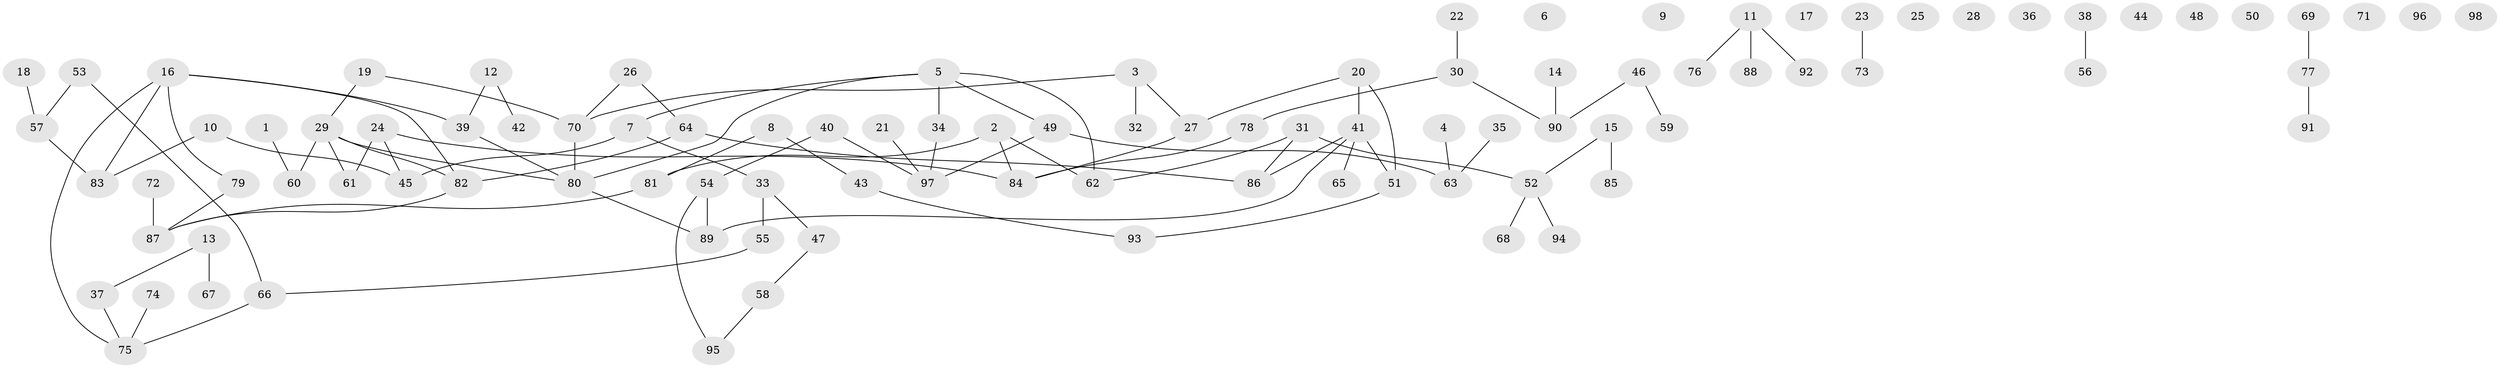 // coarse degree distribution, {7: 0.030303030303030304, 5: 0.09090909090909091, 3: 0.24242424242424243, 2: 0.2727272727272727, 10: 0.030303030303030304, 1: 0.24242424242424243, 4: 0.030303030303030304, 6: 0.06060606060606061}
// Generated by graph-tools (version 1.1) at 2025/48/03/04/25 22:48:29]
// undirected, 98 vertices, 100 edges
graph export_dot {
  node [color=gray90,style=filled];
  1;
  2;
  3;
  4;
  5;
  6;
  7;
  8;
  9;
  10;
  11;
  12;
  13;
  14;
  15;
  16;
  17;
  18;
  19;
  20;
  21;
  22;
  23;
  24;
  25;
  26;
  27;
  28;
  29;
  30;
  31;
  32;
  33;
  34;
  35;
  36;
  37;
  38;
  39;
  40;
  41;
  42;
  43;
  44;
  45;
  46;
  47;
  48;
  49;
  50;
  51;
  52;
  53;
  54;
  55;
  56;
  57;
  58;
  59;
  60;
  61;
  62;
  63;
  64;
  65;
  66;
  67;
  68;
  69;
  70;
  71;
  72;
  73;
  74;
  75;
  76;
  77;
  78;
  79;
  80;
  81;
  82;
  83;
  84;
  85;
  86;
  87;
  88;
  89;
  90;
  91;
  92;
  93;
  94;
  95;
  96;
  97;
  98;
  1 -- 60;
  2 -- 62;
  2 -- 81;
  2 -- 84;
  3 -- 27;
  3 -- 32;
  3 -- 70;
  4 -- 63;
  5 -- 7;
  5 -- 34;
  5 -- 49;
  5 -- 62;
  5 -- 80;
  7 -- 33;
  7 -- 45;
  8 -- 43;
  8 -- 81;
  10 -- 45;
  10 -- 83;
  11 -- 76;
  11 -- 88;
  11 -- 92;
  12 -- 39;
  12 -- 42;
  13 -- 37;
  13 -- 67;
  14 -- 90;
  15 -- 52;
  15 -- 85;
  16 -- 39;
  16 -- 75;
  16 -- 79;
  16 -- 82;
  16 -- 83;
  18 -- 57;
  19 -- 29;
  19 -- 70;
  20 -- 27;
  20 -- 41;
  20 -- 51;
  21 -- 97;
  22 -- 30;
  23 -- 73;
  24 -- 45;
  24 -- 61;
  24 -- 84;
  26 -- 64;
  26 -- 70;
  27 -- 84;
  29 -- 60;
  29 -- 61;
  29 -- 80;
  29 -- 82;
  30 -- 78;
  30 -- 90;
  31 -- 52;
  31 -- 62;
  31 -- 86;
  33 -- 47;
  33 -- 55;
  34 -- 97;
  35 -- 63;
  37 -- 75;
  38 -- 56;
  39 -- 80;
  40 -- 54;
  40 -- 97;
  41 -- 51;
  41 -- 65;
  41 -- 86;
  41 -- 89;
  43 -- 93;
  46 -- 59;
  46 -- 90;
  47 -- 58;
  49 -- 63;
  49 -- 97;
  51 -- 93;
  52 -- 68;
  52 -- 94;
  53 -- 57;
  53 -- 66;
  54 -- 89;
  54 -- 95;
  55 -- 66;
  57 -- 83;
  58 -- 95;
  64 -- 82;
  64 -- 86;
  66 -- 75;
  69 -- 77;
  70 -- 80;
  72 -- 87;
  74 -- 75;
  77 -- 91;
  78 -- 84;
  79 -- 87;
  80 -- 89;
  81 -- 87;
  82 -- 87;
}
